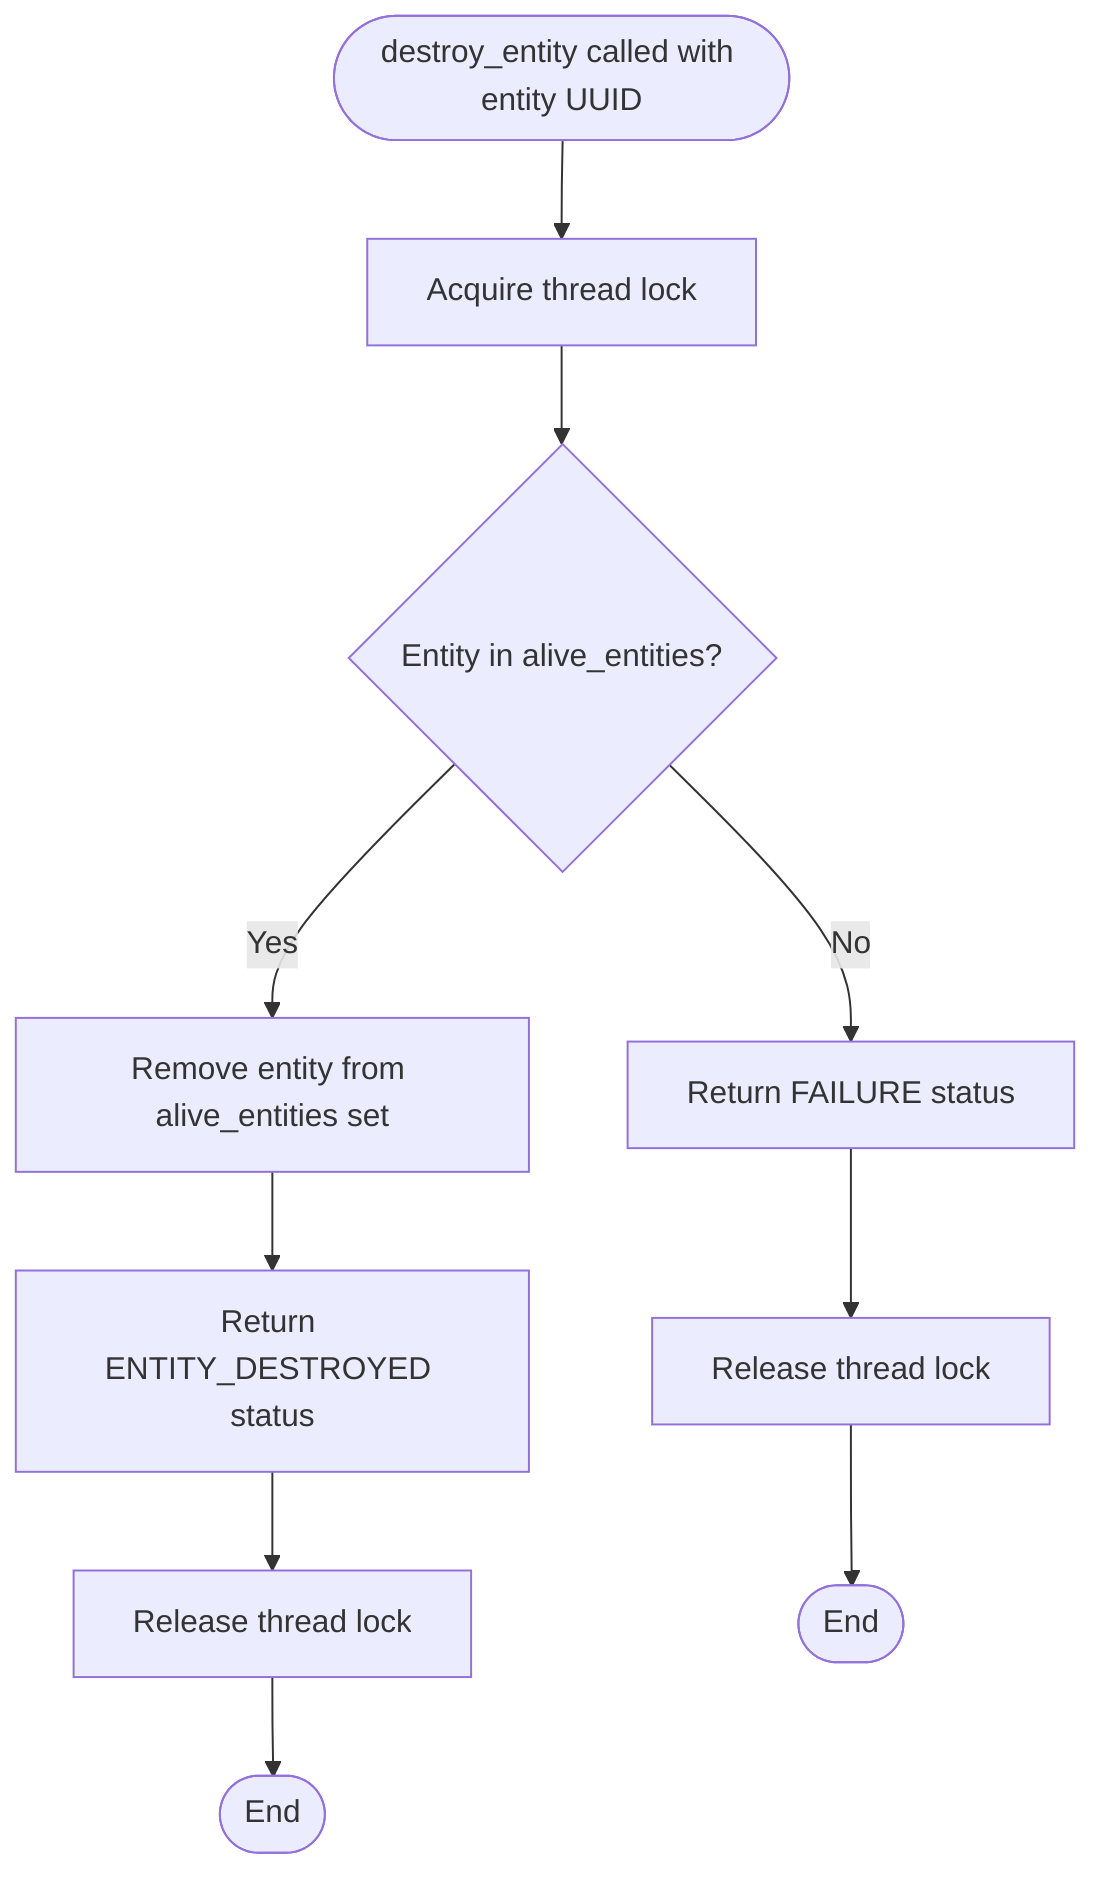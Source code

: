 flowchart TD
    Start([destroy_entity called with entity UUID]) --> Lock[Acquire thread lock]
    
    Lock --> CheckExists{Entity in alive_entities?}
    
    CheckExists -->|No| ReturnFailure[Return FAILURE status]
    CheckExists -->|Yes| RemoveEntity[Remove entity from alive_entities set]
    
    RemoveEntity --> ReturnDestroyed[Return ENTITY_DESTROYED status]
    
    ReturnFailure --> ReleaseLock1[Release thread lock]
    ReturnDestroyed --> ReleaseLock2[Release thread lock]
    
    ReleaseLock1 --> End1([End])
    ReleaseLock2 --> End2([End])